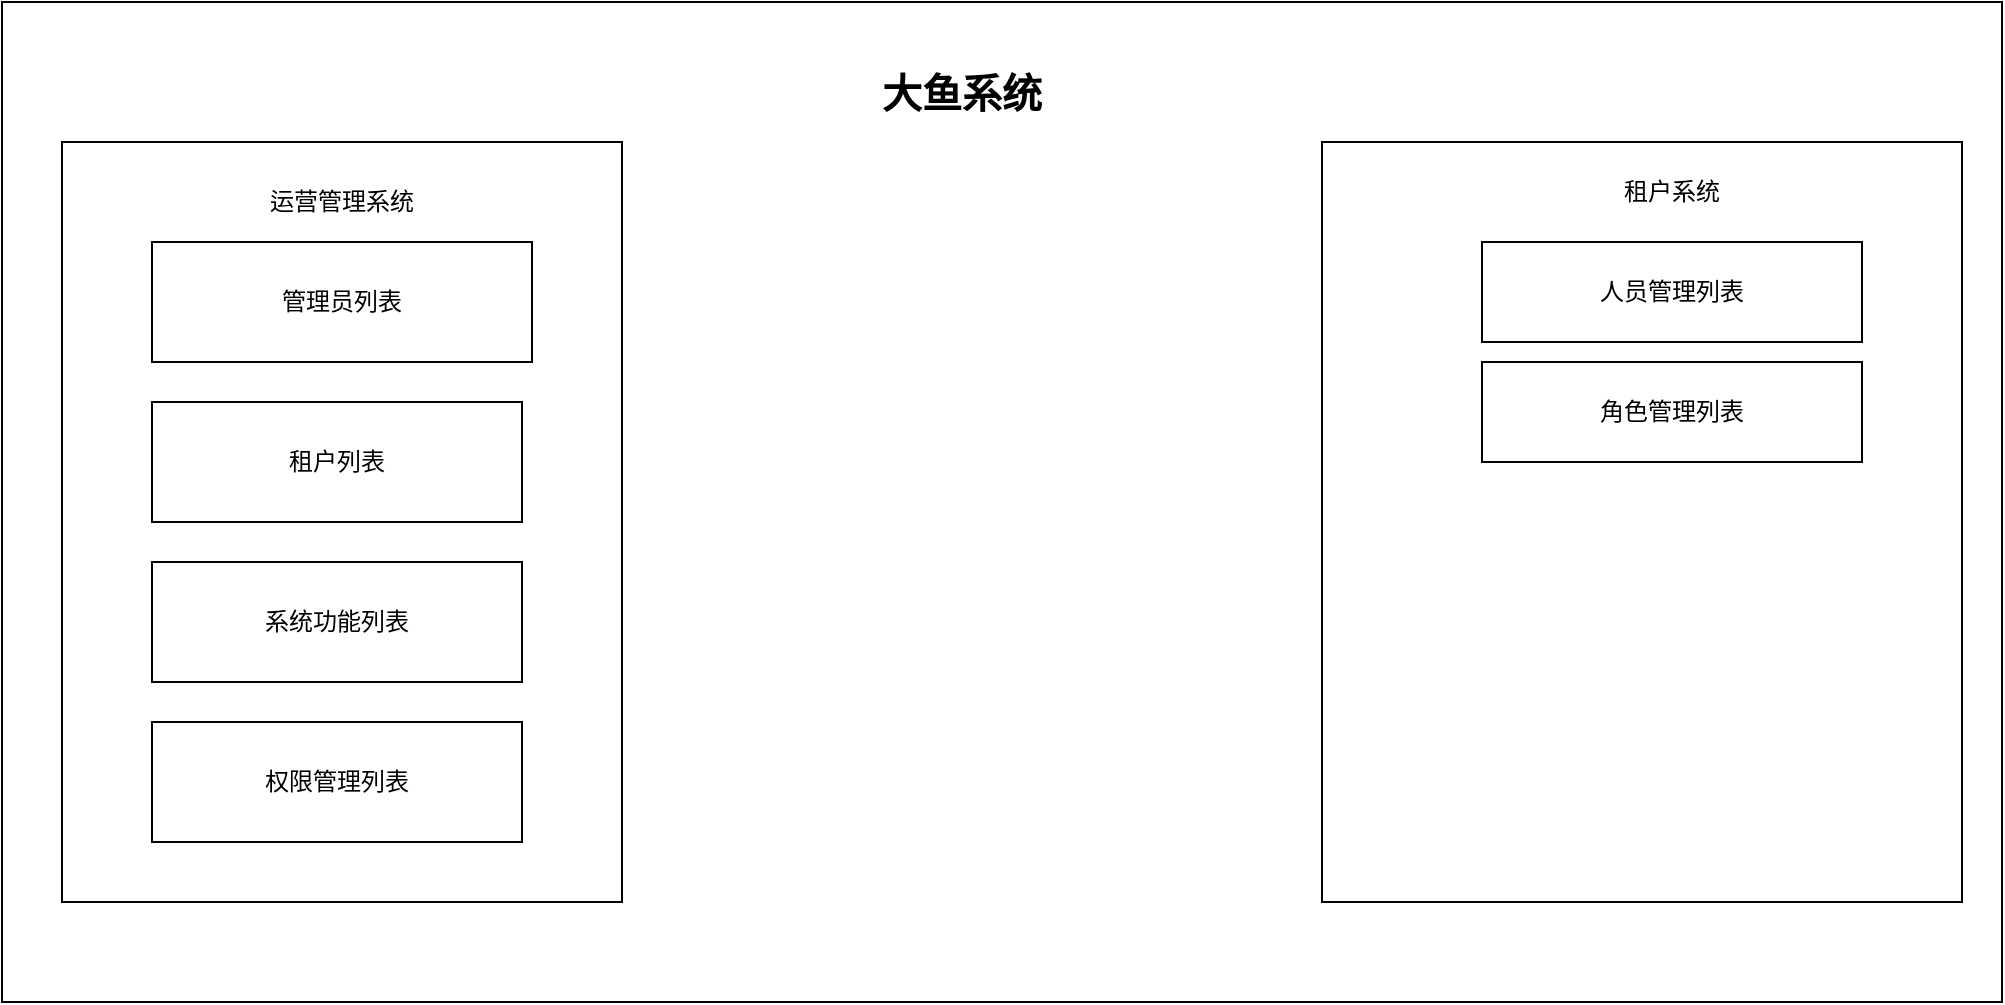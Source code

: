 <mxfile version="12.8.5" type="github">
  <diagram id="nYjnb1gJ_s1BvtdNdWJE" name="第 1 页">
    <mxGraphModel dx="1381" dy="765" grid="1" gridSize="10" guides="1" tooltips="1" connect="1" arrows="1" fold="1" page="1" pageScale="1" pageWidth="827" pageHeight="1169" math="0" shadow="0">
      <root>
        <mxCell id="0" />
        <mxCell id="1" parent="0" />
        <mxCell id="IgNf1-hUJxuoTdSNulPO-2" value="" style="rounded=0;whiteSpace=wrap;html=1;" vertex="1" parent="1">
          <mxGeometry x="200" y="110" width="1000" height="500" as="geometry" />
        </mxCell>
        <mxCell id="IgNf1-hUJxuoTdSNulPO-3" value="&lt;b&gt;&lt;font style=&quot;font-size: 20px&quot;&gt;大鱼系统&lt;/font&gt;&lt;/b&gt;" style="rounded=0;whiteSpace=wrap;html=1;strokeColor=none;" vertex="1" parent="1">
          <mxGeometry x="520" y="130" width="320" height="50" as="geometry" />
        </mxCell>
        <mxCell id="IgNf1-hUJxuoTdSNulPO-4" value="" style="rounded=0;whiteSpace=wrap;html=1;" vertex="1" parent="1">
          <mxGeometry x="230" y="180" width="280" height="380" as="geometry" />
        </mxCell>
        <mxCell id="IgNf1-hUJxuoTdSNulPO-5" value="" style="rounded=0;whiteSpace=wrap;html=1;" vertex="1" parent="1">
          <mxGeometry x="860" y="180" width="320" height="380" as="geometry" />
        </mxCell>
        <mxCell id="IgNf1-hUJxuoTdSNulPO-6" value="运营管理系统" style="rounded=0;whiteSpace=wrap;html=1;strokeColor=none;" vertex="1" parent="1">
          <mxGeometry x="295" y="190" width="150" height="40" as="geometry" />
        </mxCell>
        <mxCell id="IgNf1-hUJxuoTdSNulPO-7" value="租户系统" style="rounded=0;whiteSpace=wrap;html=1;strokeColor=none;" vertex="1" parent="1">
          <mxGeometry x="960" y="190" width="150" height="30" as="geometry" />
        </mxCell>
        <mxCell id="IgNf1-hUJxuoTdSNulPO-8" value="管理员列表" style="rounded=0;whiteSpace=wrap;html=1;" vertex="1" parent="1">
          <mxGeometry x="275" y="230" width="190" height="60" as="geometry" />
        </mxCell>
        <mxCell id="IgNf1-hUJxuoTdSNulPO-9" value="租户列表" style="rounded=0;whiteSpace=wrap;html=1;" vertex="1" parent="1">
          <mxGeometry x="275" y="310" width="185" height="60" as="geometry" />
        </mxCell>
        <mxCell id="IgNf1-hUJxuoTdSNulPO-10" value="系统功能列表" style="rounded=0;whiteSpace=wrap;html=1;" vertex="1" parent="1">
          <mxGeometry x="275" y="390" width="185" height="60" as="geometry" />
        </mxCell>
        <mxCell id="IgNf1-hUJxuoTdSNulPO-11" value="权限管理列表" style="rounded=0;whiteSpace=wrap;html=1;" vertex="1" parent="1">
          <mxGeometry x="275" y="470" width="185" height="60" as="geometry" />
        </mxCell>
        <mxCell id="IgNf1-hUJxuoTdSNulPO-12" value="人员管理列表" style="rounded=0;whiteSpace=wrap;html=1;" vertex="1" parent="1">
          <mxGeometry x="940" y="230" width="190" height="50" as="geometry" />
        </mxCell>
        <mxCell id="IgNf1-hUJxuoTdSNulPO-13" value="角色管理列表" style="rounded=0;whiteSpace=wrap;html=1;" vertex="1" parent="1">
          <mxGeometry x="940" y="290" width="190" height="50" as="geometry" />
        </mxCell>
      </root>
    </mxGraphModel>
  </diagram>
</mxfile>

